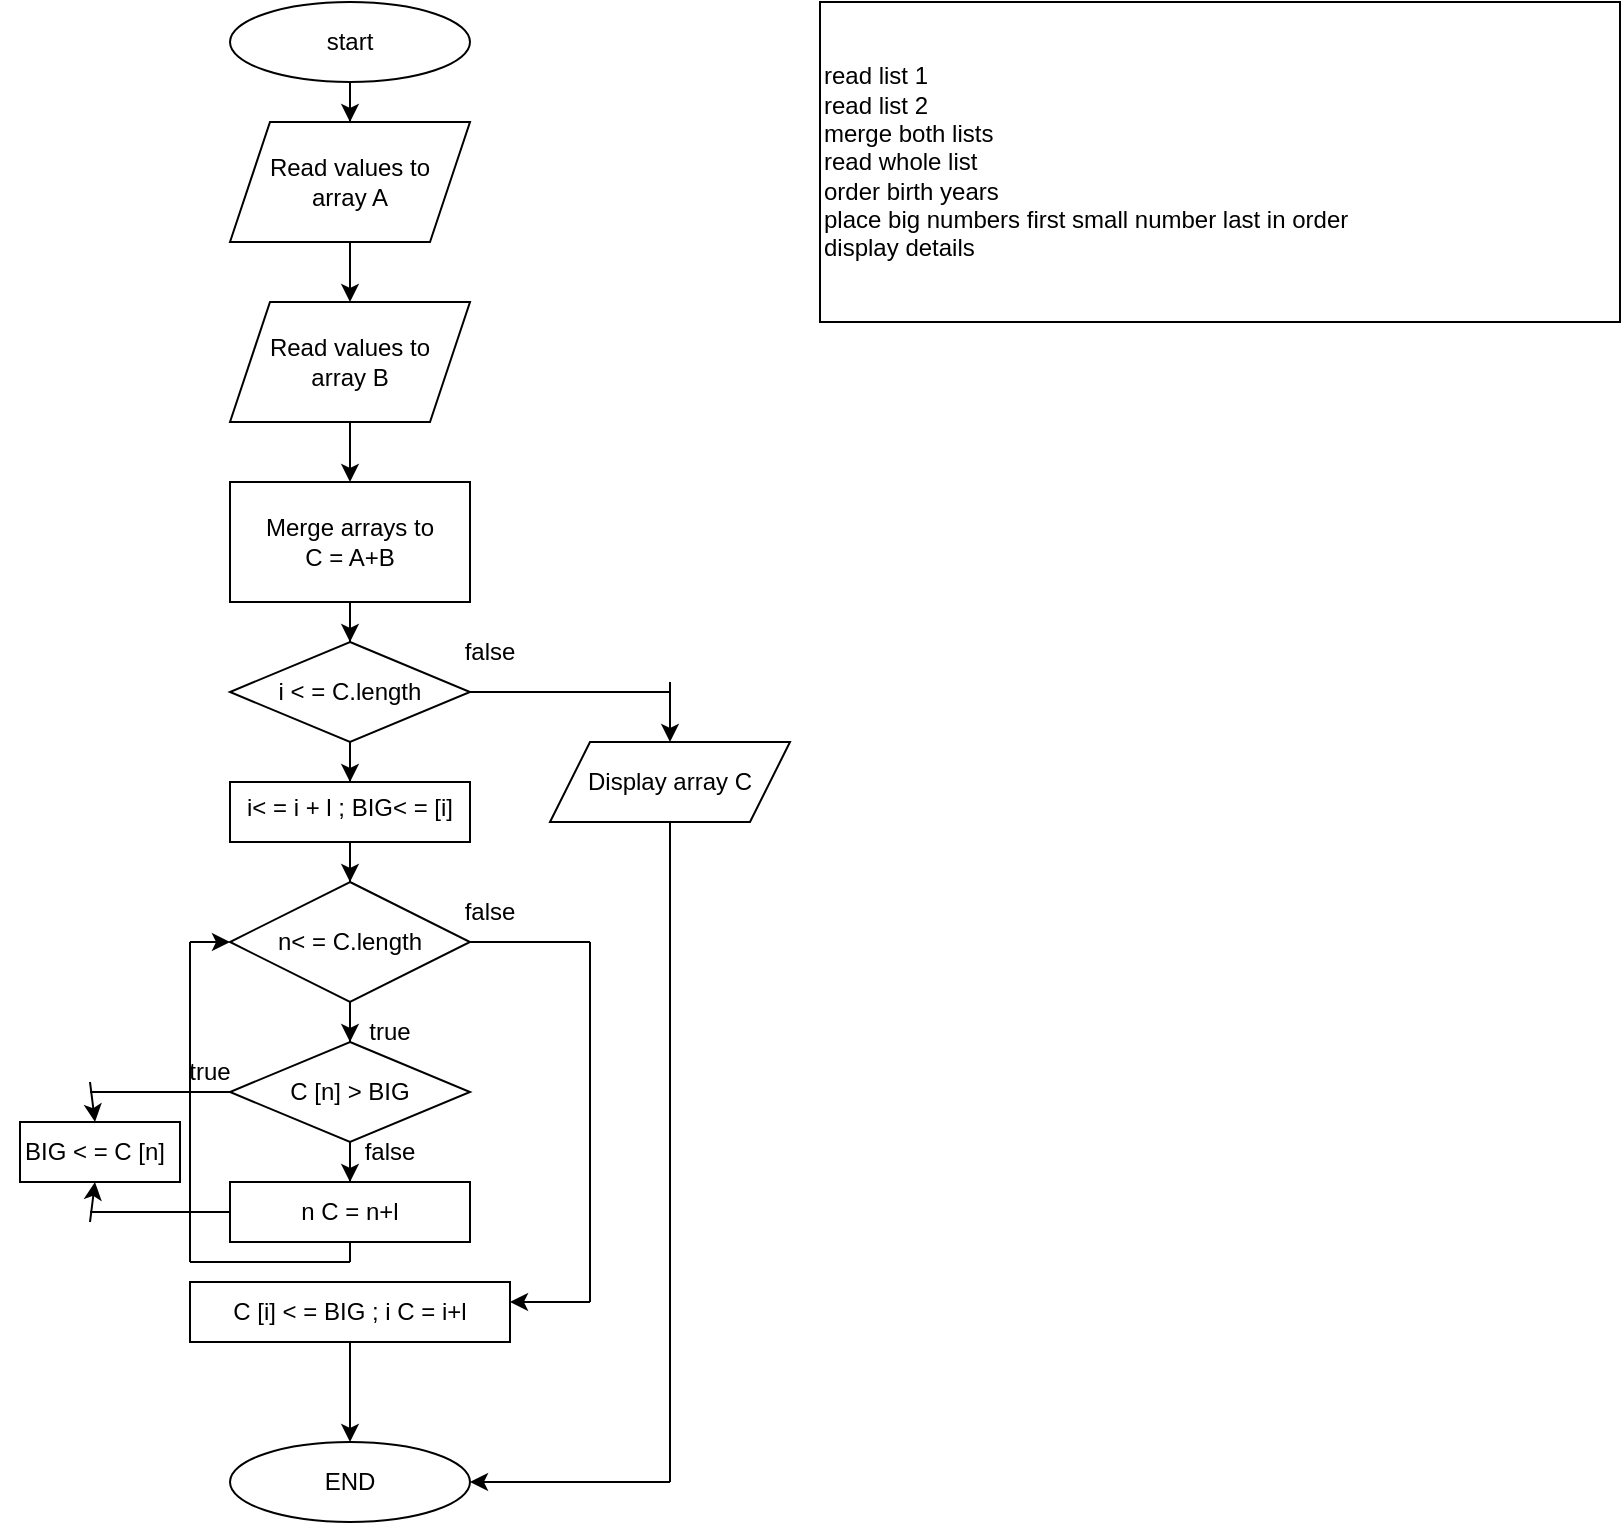 <mxfile version="21.3.6" type="github">
  <diagram name="Page-1" id="Nq7KZAlULEjeWLZhRNwE">
    <mxGraphModel dx="1908" dy="1036" grid="1" gridSize="10" guides="1" tooltips="1" connect="1" arrows="1" fold="1" page="1" pageScale="1" pageWidth="850" pageHeight="1100" math="0" shadow="0">
      <root>
        <mxCell id="0" />
        <mxCell id="1" parent="0" />
        <mxCell id="peh02bBTJSdRwe5Ge1cf-3" value="" style="edgeStyle=orthogonalEdgeStyle;rounded=0;orthogonalLoop=1;jettySize=auto;html=1;" edge="1" parent="1" source="peh02bBTJSdRwe5Ge1cf-1" target="peh02bBTJSdRwe5Ge1cf-2">
          <mxGeometry relative="1" as="geometry" />
        </mxCell>
        <mxCell id="peh02bBTJSdRwe5Ge1cf-1" value="" style="ellipse;whiteSpace=wrap;html=1;" vertex="1" parent="1">
          <mxGeometry x="145" y="40" width="120" height="40" as="geometry" />
        </mxCell>
        <mxCell id="peh02bBTJSdRwe5Ge1cf-5" value="" style="edgeStyle=orthogonalEdgeStyle;rounded=0;orthogonalLoop=1;jettySize=auto;html=1;" edge="1" parent="1" source="peh02bBTJSdRwe5Ge1cf-2" target="peh02bBTJSdRwe5Ge1cf-4">
          <mxGeometry relative="1" as="geometry" />
        </mxCell>
        <mxCell id="peh02bBTJSdRwe5Ge1cf-2" value="" style="shape=parallelogram;perimeter=parallelogramPerimeter;whiteSpace=wrap;html=1;fixedSize=1;" vertex="1" parent="1">
          <mxGeometry x="145" y="100" width="120" height="60" as="geometry" />
        </mxCell>
        <mxCell id="peh02bBTJSdRwe5Ge1cf-7" value="" style="edgeStyle=orthogonalEdgeStyle;rounded=0;orthogonalLoop=1;jettySize=auto;html=1;" edge="1" parent="1" source="peh02bBTJSdRwe5Ge1cf-4" target="peh02bBTJSdRwe5Ge1cf-6">
          <mxGeometry relative="1" as="geometry" />
        </mxCell>
        <mxCell id="peh02bBTJSdRwe5Ge1cf-4" value="" style="shape=parallelogram;perimeter=parallelogramPerimeter;whiteSpace=wrap;html=1;fixedSize=1;" vertex="1" parent="1">
          <mxGeometry x="145" y="190" width="120" height="60" as="geometry" />
        </mxCell>
        <mxCell id="peh02bBTJSdRwe5Ge1cf-9" value="" style="edgeStyle=orthogonalEdgeStyle;rounded=0;orthogonalLoop=1;jettySize=auto;html=1;" edge="1" parent="1" source="peh02bBTJSdRwe5Ge1cf-6" target="peh02bBTJSdRwe5Ge1cf-8">
          <mxGeometry relative="1" as="geometry" />
        </mxCell>
        <mxCell id="peh02bBTJSdRwe5Ge1cf-6" value="" style="whiteSpace=wrap;html=1;" vertex="1" parent="1">
          <mxGeometry x="145" y="280" width="120" height="60" as="geometry" />
        </mxCell>
        <mxCell id="peh02bBTJSdRwe5Ge1cf-16" value="" style="edgeStyle=orthogonalEdgeStyle;rounded=0;orthogonalLoop=1;jettySize=auto;html=1;" edge="1" parent="1" source="peh02bBTJSdRwe5Ge1cf-8" target="peh02bBTJSdRwe5Ge1cf-15">
          <mxGeometry relative="1" as="geometry" />
        </mxCell>
        <mxCell id="peh02bBTJSdRwe5Ge1cf-8" value="" style="rhombus;whiteSpace=wrap;html=1;" vertex="1" parent="1">
          <mxGeometry x="145" y="360" width="120" height="50" as="geometry" />
        </mxCell>
        <mxCell id="peh02bBTJSdRwe5Ge1cf-10" value="start" style="text;html=1;strokeColor=none;fillColor=none;align=center;verticalAlign=middle;whiteSpace=wrap;rounded=0;" vertex="1" parent="1">
          <mxGeometry x="175" y="45" width="60" height="30" as="geometry" />
        </mxCell>
        <mxCell id="peh02bBTJSdRwe5Ge1cf-11" value="Read values to array A" style="text;html=1;strokeColor=none;fillColor=none;align=center;verticalAlign=middle;whiteSpace=wrap;rounded=0;" vertex="1" parent="1">
          <mxGeometry x="155" y="115" width="100" height="30" as="geometry" />
        </mxCell>
        <mxCell id="peh02bBTJSdRwe5Ge1cf-12" value="Read values to array B" style="text;html=1;strokeColor=none;fillColor=none;align=center;verticalAlign=middle;whiteSpace=wrap;rounded=0;" vertex="1" parent="1">
          <mxGeometry x="155" y="205" width="100" height="30" as="geometry" />
        </mxCell>
        <mxCell id="peh02bBTJSdRwe5Ge1cf-13" value="Merge arrays to&lt;br&gt;C = A+B" style="text;html=1;strokeColor=none;fillColor=none;align=center;verticalAlign=middle;whiteSpace=wrap;rounded=0;" vertex="1" parent="1">
          <mxGeometry x="155" y="295" width="100" height="30" as="geometry" />
        </mxCell>
        <mxCell id="peh02bBTJSdRwe5Ge1cf-14" value="i &amp;lt; = C.length" style="text;html=1;strokeColor=none;fillColor=none;align=center;verticalAlign=middle;whiteSpace=wrap;rounded=0;" vertex="1" parent="1">
          <mxGeometry x="145" y="370" width="120" height="30" as="geometry" />
        </mxCell>
        <mxCell id="peh02bBTJSdRwe5Ge1cf-18" value="" style="edgeStyle=orthogonalEdgeStyle;rounded=0;orthogonalLoop=1;jettySize=auto;html=1;" edge="1" parent="1" source="peh02bBTJSdRwe5Ge1cf-15" target="peh02bBTJSdRwe5Ge1cf-17">
          <mxGeometry relative="1" as="geometry" />
        </mxCell>
        <mxCell id="peh02bBTJSdRwe5Ge1cf-15" value="" style="whiteSpace=wrap;html=1;" vertex="1" parent="1">
          <mxGeometry x="145" y="430" width="120" height="30" as="geometry" />
        </mxCell>
        <mxCell id="peh02bBTJSdRwe5Ge1cf-20" value="" style="edgeStyle=orthogonalEdgeStyle;rounded=0;orthogonalLoop=1;jettySize=auto;html=1;" edge="1" parent="1" source="peh02bBTJSdRwe5Ge1cf-17" target="peh02bBTJSdRwe5Ge1cf-19">
          <mxGeometry relative="1" as="geometry" />
        </mxCell>
        <mxCell id="peh02bBTJSdRwe5Ge1cf-17" value="" style="rhombus;whiteSpace=wrap;html=1;" vertex="1" parent="1">
          <mxGeometry x="145" y="480" width="120" height="60" as="geometry" />
        </mxCell>
        <mxCell id="peh02bBTJSdRwe5Ge1cf-22" value="" style="edgeStyle=orthogonalEdgeStyle;rounded=0;orthogonalLoop=1;jettySize=auto;html=1;" edge="1" parent="1" source="peh02bBTJSdRwe5Ge1cf-19" target="peh02bBTJSdRwe5Ge1cf-21">
          <mxGeometry relative="1" as="geometry" />
        </mxCell>
        <mxCell id="peh02bBTJSdRwe5Ge1cf-19" value="" style="rhombus;whiteSpace=wrap;html=1;" vertex="1" parent="1">
          <mxGeometry x="145" y="560" width="120" height="50" as="geometry" />
        </mxCell>
        <mxCell id="peh02bBTJSdRwe5Ge1cf-21" value="" style="whiteSpace=wrap;html=1;" vertex="1" parent="1">
          <mxGeometry x="145" y="630" width="120" height="30" as="geometry" />
        </mxCell>
        <mxCell id="peh02bBTJSdRwe5Ge1cf-23" value="i&amp;lt; = i + l ; BIG&amp;lt; = [i]" style="text;html=1;strokeColor=none;fillColor=none;align=center;verticalAlign=middle;whiteSpace=wrap;rounded=0;" vertex="1" parent="1">
          <mxGeometry x="145" y="430" width="120" height="25" as="geometry" />
        </mxCell>
        <mxCell id="peh02bBTJSdRwe5Ge1cf-26" value="n&amp;lt; = C.length" style="text;html=1;strokeColor=none;fillColor=none;align=center;verticalAlign=middle;whiteSpace=wrap;rounded=0;" vertex="1" parent="1">
          <mxGeometry x="145" y="495" width="120" height="30" as="geometry" />
        </mxCell>
        <mxCell id="peh02bBTJSdRwe5Ge1cf-27" value="C [n] &amp;gt; BIG" style="text;html=1;strokeColor=none;fillColor=none;align=center;verticalAlign=middle;whiteSpace=wrap;rounded=0;" vertex="1" parent="1">
          <mxGeometry x="145" y="570" width="120" height="30" as="geometry" />
        </mxCell>
        <mxCell id="peh02bBTJSdRwe5Ge1cf-28" value="n C = n+l" style="text;html=1;strokeColor=none;fillColor=none;align=center;verticalAlign=middle;whiteSpace=wrap;rounded=0;" vertex="1" parent="1">
          <mxGeometry x="175" y="630" width="60" height="30" as="geometry" />
        </mxCell>
        <mxCell id="peh02bBTJSdRwe5Ge1cf-32" value="" style="rounded=0;whiteSpace=wrap;html=1;" vertex="1" parent="1">
          <mxGeometry x="125" y="680" width="160" height="30" as="geometry" />
        </mxCell>
        <mxCell id="peh02bBTJSdRwe5Ge1cf-59" value="" style="edgeStyle=orthogonalEdgeStyle;rounded=0;orthogonalLoop=1;jettySize=auto;html=1;entryX=0.5;entryY=0;entryDx=0;entryDy=0;" edge="1" parent="1" source="peh02bBTJSdRwe5Ge1cf-33" target="peh02bBTJSdRwe5Ge1cf-57">
          <mxGeometry relative="1" as="geometry" />
        </mxCell>
        <mxCell id="peh02bBTJSdRwe5Ge1cf-33" value="C [i] &amp;lt; = BIG ; i C = i+l" style="text;html=1;strokeColor=none;fillColor=none;align=center;verticalAlign=middle;whiteSpace=wrap;rounded=0;" vertex="1" parent="1">
          <mxGeometry x="125" y="680" width="160" height="30" as="geometry" />
        </mxCell>
        <mxCell id="peh02bBTJSdRwe5Ge1cf-35" value="" style="endArrow=none;html=1;rounded=0;exitX=1;exitY=0.5;exitDx=0;exitDy=0;" edge="1" parent="1" source="peh02bBTJSdRwe5Ge1cf-26">
          <mxGeometry width="50" height="50" relative="1" as="geometry">
            <mxPoint x="465" y="530" as="sourcePoint" />
            <mxPoint x="325" y="510" as="targetPoint" />
          </mxGeometry>
        </mxCell>
        <mxCell id="peh02bBTJSdRwe5Ge1cf-36" value="" style="endArrow=none;html=1;rounded=0;" edge="1" parent="1">
          <mxGeometry width="50" height="50" relative="1" as="geometry">
            <mxPoint x="325" y="510" as="sourcePoint" />
            <mxPoint x="325" y="690" as="targetPoint" />
          </mxGeometry>
        </mxCell>
        <mxCell id="peh02bBTJSdRwe5Ge1cf-37" value="" style="endArrow=classic;html=1;rounded=0;" edge="1" parent="1">
          <mxGeometry width="50" height="50" relative="1" as="geometry">
            <mxPoint x="325" y="690" as="sourcePoint" />
            <mxPoint x="285" y="690" as="targetPoint" />
          </mxGeometry>
        </mxCell>
        <mxCell id="peh02bBTJSdRwe5Ge1cf-38" value="" style="rounded=0;whiteSpace=wrap;html=1;" vertex="1" parent="1">
          <mxGeometry x="40" y="600" width="80" height="30" as="geometry" />
        </mxCell>
        <mxCell id="peh02bBTJSdRwe5Ge1cf-39" value="BIG &amp;lt; = C [n]" style="text;html=1;strokeColor=none;fillColor=none;align=center;verticalAlign=middle;whiteSpace=wrap;rounded=0;" vertex="1" parent="1">
          <mxGeometry x="30" y="600" width="95" height="30" as="geometry" />
        </mxCell>
        <mxCell id="peh02bBTJSdRwe5Ge1cf-40" value="" style="endArrow=none;html=1;rounded=0;exitX=0;exitY=0.5;exitDx=0;exitDy=0;" edge="1" parent="1" source="peh02bBTJSdRwe5Ge1cf-27">
          <mxGeometry width="50" height="50" relative="1" as="geometry">
            <mxPoint x="205" y="520" as="sourcePoint" />
            <mxPoint x="75" y="585" as="targetPoint" />
          </mxGeometry>
        </mxCell>
        <mxCell id="peh02bBTJSdRwe5Ge1cf-41" value="" style="endArrow=none;html=1;rounded=0;entryX=0;entryY=0.5;entryDx=0;entryDy=0;" edge="1" parent="1" target="peh02bBTJSdRwe5Ge1cf-21">
          <mxGeometry width="50" height="50" relative="1" as="geometry">
            <mxPoint x="75" y="645" as="sourcePoint" />
            <mxPoint x="255" y="470" as="targetPoint" />
          </mxGeometry>
        </mxCell>
        <mxCell id="peh02bBTJSdRwe5Ge1cf-42" value="" style="endArrow=classic;html=1;rounded=0;entryX=0.5;entryY=1;entryDx=0;entryDy=0;" edge="1" parent="1" target="peh02bBTJSdRwe5Ge1cf-39">
          <mxGeometry width="50" height="50" relative="1" as="geometry">
            <mxPoint x="75" y="650" as="sourcePoint" />
            <mxPoint x="255" y="470" as="targetPoint" />
          </mxGeometry>
        </mxCell>
        <mxCell id="peh02bBTJSdRwe5Ge1cf-43" value="" style="endArrow=classic;html=1;rounded=0;entryX=0.5;entryY=0;entryDx=0;entryDy=0;" edge="1" parent="1" target="peh02bBTJSdRwe5Ge1cf-39">
          <mxGeometry width="50" height="50" relative="1" as="geometry">
            <mxPoint x="75" y="580" as="sourcePoint" />
            <mxPoint x="255" y="610" as="targetPoint" />
          </mxGeometry>
        </mxCell>
        <mxCell id="peh02bBTJSdRwe5Ge1cf-44" value="" style="endArrow=none;html=1;rounded=0;entryX=0.5;entryY=1;entryDx=0;entryDy=0;" edge="1" parent="1" target="peh02bBTJSdRwe5Ge1cf-28">
          <mxGeometry width="50" height="50" relative="1" as="geometry">
            <mxPoint x="205" y="670" as="sourcePoint" />
            <mxPoint x="255" y="630" as="targetPoint" />
          </mxGeometry>
        </mxCell>
        <mxCell id="peh02bBTJSdRwe5Ge1cf-45" value="" style="endArrow=none;html=1;rounded=0;" edge="1" parent="1">
          <mxGeometry width="50" height="50" relative="1" as="geometry">
            <mxPoint x="205" y="670" as="sourcePoint" />
            <mxPoint x="125" y="670" as="targetPoint" />
          </mxGeometry>
        </mxCell>
        <mxCell id="peh02bBTJSdRwe5Ge1cf-46" value="" style="endArrow=none;html=1;rounded=0;" edge="1" parent="1">
          <mxGeometry width="50" height="50" relative="1" as="geometry">
            <mxPoint x="125" y="670" as="sourcePoint" />
            <mxPoint x="125" y="510" as="targetPoint" />
          </mxGeometry>
        </mxCell>
        <mxCell id="peh02bBTJSdRwe5Ge1cf-47" value="" style="endArrow=classic;html=1;rounded=0;entryX=0;entryY=0.5;entryDx=0;entryDy=0;" edge="1" parent="1" target="peh02bBTJSdRwe5Ge1cf-26">
          <mxGeometry width="50" height="50" relative="1" as="geometry">
            <mxPoint x="125" y="510" as="sourcePoint" />
            <mxPoint x="255" y="550" as="targetPoint" />
          </mxGeometry>
        </mxCell>
        <mxCell id="peh02bBTJSdRwe5Ge1cf-48" value="false" style="text;html=1;strokeColor=none;fillColor=none;align=center;verticalAlign=middle;whiteSpace=wrap;rounded=0;" vertex="1" parent="1">
          <mxGeometry x="245" y="480" width="60" height="30" as="geometry" />
        </mxCell>
        <mxCell id="peh02bBTJSdRwe5Ge1cf-49" value="true" style="text;html=1;strokeColor=none;fillColor=none;align=center;verticalAlign=middle;whiteSpace=wrap;rounded=0;" vertex="1" parent="1">
          <mxGeometry x="195" y="540" width="60" height="30" as="geometry" />
        </mxCell>
        <mxCell id="peh02bBTJSdRwe5Ge1cf-50" value="false" style="text;html=1;strokeColor=none;fillColor=none;align=center;verticalAlign=middle;whiteSpace=wrap;rounded=0;" vertex="1" parent="1">
          <mxGeometry x="195" y="600" width="60" height="30" as="geometry" />
        </mxCell>
        <mxCell id="peh02bBTJSdRwe5Ge1cf-51" value="true" style="text;html=1;strokeColor=none;fillColor=none;align=center;verticalAlign=middle;whiteSpace=wrap;rounded=0;" vertex="1" parent="1">
          <mxGeometry x="105" y="560" width="60" height="30" as="geometry" />
        </mxCell>
        <mxCell id="peh02bBTJSdRwe5Ge1cf-52" value="" style="shape=parallelogram;perimeter=parallelogramPerimeter;whiteSpace=wrap;html=1;fixedSize=1;" vertex="1" parent="1">
          <mxGeometry x="305" y="410" width="120" height="40" as="geometry" />
        </mxCell>
        <mxCell id="peh02bBTJSdRwe5Ge1cf-53" value="Display array C" style="text;html=1;strokeColor=none;fillColor=none;align=center;verticalAlign=middle;whiteSpace=wrap;rounded=0;" vertex="1" parent="1">
          <mxGeometry x="315" y="415" width="100" height="30" as="geometry" />
        </mxCell>
        <mxCell id="peh02bBTJSdRwe5Ge1cf-54" value="" style="endArrow=none;html=1;rounded=0;exitX=1;exitY=0.5;exitDx=0;exitDy=0;" edge="1" parent="1" source="peh02bBTJSdRwe5Ge1cf-14">
          <mxGeometry width="50" height="50" relative="1" as="geometry">
            <mxPoint x="205" y="430" as="sourcePoint" />
            <mxPoint x="365" y="385" as="targetPoint" />
          </mxGeometry>
        </mxCell>
        <mxCell id="peh02bBTJSdRwe5Ge1cf-55" value="" style="endArrow=classic;html=1;rounded=0;entryX=0.5;entryY=0;entryDx=0;entryDy=0;" edge="1" parent="1" target="peh02bBTJSdRwe5Ge1cf-52">
          <mxGeometry width="50" height="50" relative="1" as="geometry">
            <mxPoint x="365" y="380" as="sourcePoint" />
            <mxPoint x="255" y="380" as="targetPoint" />
          </mxGeometry>
        </mxCell>
        <mxCell id="peh02bBTJSdRwe5Ge1cf-56" value="false" style="text;html=1;strokeColor=none;fillColor=none;align=center;verticalAlign=middle;whiteSpace=wrap;rounded=0;" vertex="1" parent="1">
          <mxGeometry x="245" y="350" width="60" height="30" as="geometry" />
        </mxCell>
        <mxCell id="peh02bBTJSdRwe5Ge1cf-57" value="" style="ellipse;whiteSpace=wrap;html=1;" vertex="1" parent="1">
          <mxGeometry x="145" y="760" width="120" height="40" as="geometry" />
        </mxCell>
        <mxCell id="peh02bBTJSdRwe5Ge1cf-61" value="END" style="text;html=1;strokeColor=none;fillColor=none;align=center;verticalAlign=middle;whiteSpace=wrap;rounded=0;" vertex="1" parent="1">
          <mxGeometry x="175" y="765" width="60" height="30" as="geometry" />
        </mxCell>
        <mxCell id="peh02bBTJSdRwe5Ge1cf-62" value="" style="endArrow=none;html=1;rounded=0;entryX=0.5;entryY=1;entryDx=0;entryDy=0;" edge="1" parent="1" target="peh02bBTJSdRwe5Ge1cf-52">
          <mxGeometry width="50" height="50" relative="1" as="geometry">
            <mxPoint x="365" y="780" as="sourcePoint" />
            <mxPoint x="255" y="550" as="targetPoint" />
          </mxGeometry>
        </mxCell>
        <mxCell id="peh02bBTJSdRwe5Ge1cf-63" value="" style="endArrow=classic;html=1;rounded=0;entryX=1;entryY=0.5;entryDx=0;entryDy=0;" edge="1" parent="1" target="peh02bBTJSdRwe5Ge1cf-57">
          <mxGeometry width="50" height="50" relative="1" as="geometry">
            <mxPoint x="365" y="780" as="sourcePoint" />
            <mxPoint x="255" y="550" as="targetPoint" />
          </mxGeometry>
        </mxCell>
        <mxCell id="peh02bBTJSdRwe5Ge1cf-64" value="" style="rounded=0;whiteSpace=wrap;html=1;" vertex="1" parent="1">
          <mxGeometry x="440" y="40" width="400" height="160" as="geometry" />
        </mxCell>
        <mxCell id="peh02bBTJSdRwe5Ge1cf-65" value="read list 1&lt;br&gt;read list 2&lt;br&gt;merge both lists&lt;br&gt;read whole list&lt;br&gt;order birth years&lt;br&gt;place big numbers first small number last in order&lt;br&gt;display details" style="text;html=1;strokeColor=none;fillColor=none;align=left;verticalAlign=middle;whiteSpace=wrap;rounded=0;" vertex="1" parent="1">
          <mxGeometry x="440" y="55" width="380" height="130" as="geometry" />
        </mxCell>
      </root>
    </mxGraphModel>
  </diagram>
</mxfile>
